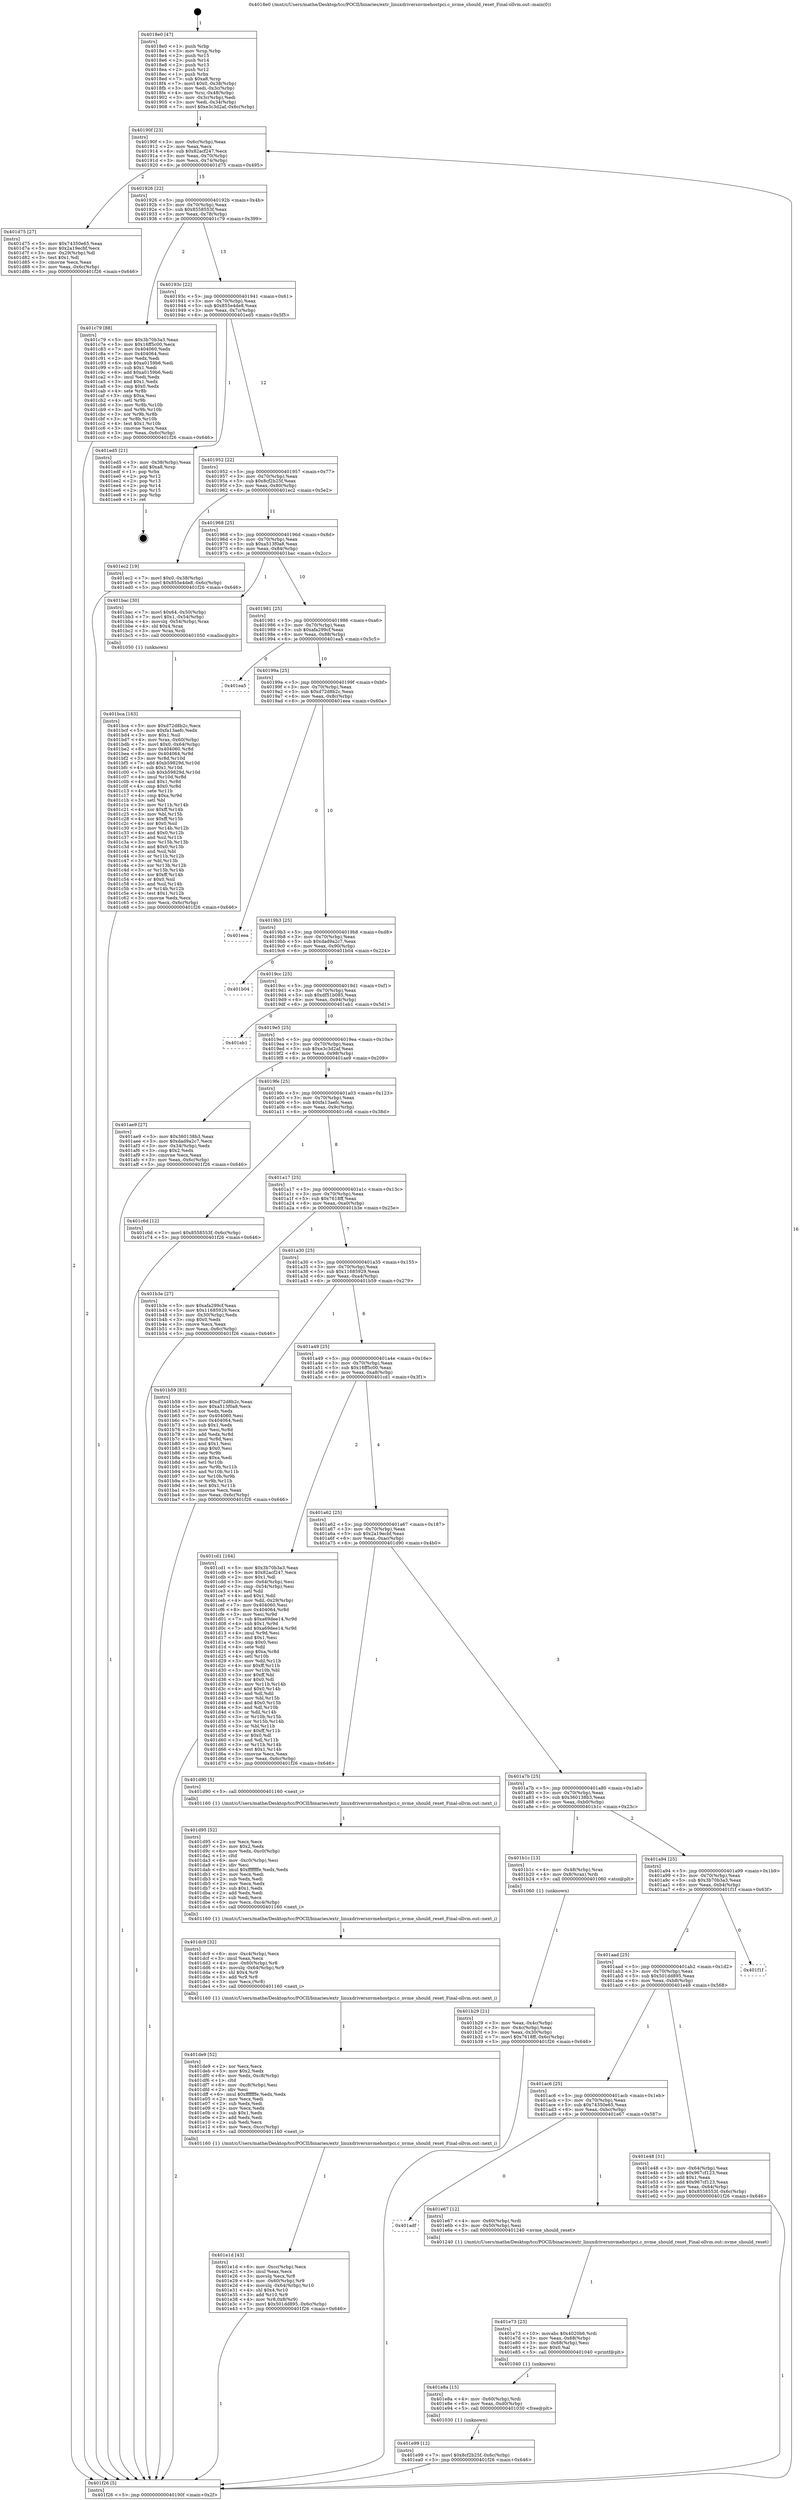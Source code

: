 digraph "0x4018e0" {
  label = "0x4018e0 (/mnt/c/Users/mathe/Desktop/tcc/POCII/binaries/extr_linuxdriversnvmehostpci.c_nvme_should_reset_Final-ollvm.out::main(0))"
  labelloc = "t"
  node[shape=record]

  Entry [label="",width=0.3,height=0.3,shape=circle,fillcolor=black,style=filled]
  "0x40190f" [label="{
     0x40190f [23]\l
     | [instrs]\l
     &nbsp;&nbsp;0x40190f \<+3\>: mov -0x6c(%rbp),%eax\l
     &nbsp;&nbsp;0x401912 \<+2\>: mov %eax,%ecx\l
     &nbsp;&nbsp;0x401914 \<+6\>: sub $0x82acf247,%ecx\l
     &nbsp;&nbsp;0x40191a \<+3\>: mov %eax,-0x70(%rbp)\l
     &nbsp;&nbsp;0x40191d \<+3\>: mov %ecx,-0x74(%rbp)\l
     &nbsp;&nbsp;0x401920 \<+6\>: je 0000000000401d75 \<main+0x495\>\l
  }"]
  "0x401d75" [label="{
     0x401d75 [27]\l
     | [instrs]\l
     &nbsp;&nbsp;0x401d75 \<+5\>: mov $0x74350e65,%eax\l
     &nbsp;&nbsp;0x401d7a \<+5\>: mov $0x2a19ecbf,%ecx\l
     &nbsp;&nbsp;0x401d7f \<+3\>: mov -0x29(%rbp),%dl\l
     &nbsp;&nbsp;0x401d82 \<+3\>: test $0x1,%dl\l
     &nbsp;&nbsp;0x401d85 \<+3\>: cmovne %ecx,%eax\l
     &nbsp;&nbsp;0x401d88 \<+3\>: mov %eax,-0x6c(%rbp)\l
     &nbsp;&nbsp;0x401d8b \<+5\>: jmp 0000000000401f26 \<main+0x646\>\l
  }"]
  "0x401926" [label="{
     0x401926 [22]\l
     | [instrs]\l
     &nbsp;&nbsp;0x401926 \<+5\>: jmp 000000000040192b \<main+0x4b\>\l
     &nbsp;&nbsp;0x40192b \<+3\>: mov -0x70(%rbp),%eax\l
     &nbsp;&nbsp;0x40192e \<+5\>: sub $0x8558553f,%eax\l
     &nbsp;&nbsp;0x401933 \<+3\>: mov %eax,-0x78(%rbp)\l
     &nbsp;&nbsp;0x401936 \<+6\>: je 0000000000401c79 \<main+0x399\>\l
  }"]
  Exit [label="",width=0.3,height=0.3,shape=circle,fillcolor=black,style=filled,peripheries=2]
  "0x401c79" [label="{
     0x401c79 [88]\l
     | [instrs]\l
     &nbsp;&nbsp;0x401c79 \<+5\>: mov $0x3b70b3a3,%eax\l
     &nbsp;&nbsp;0x401c7e \<+5\>: mov $0x16ff5c00,%ecx\l
     &nbsp;&nbsp;0x401c83 \<+7\>: mov 0x404060,%edx\l
     &nbsp;&nbsp;0x401c8a \<+7\>: mov 0x404064,%esi\l
     &nbsp;&nbsp;0x401c91 \<+2\>: mov %edx,%edi\l
     &nbsp;&nbsp;0x401c93 \<+6\>: sub $0xa0159b6,%edi\l
     &nbsp;&nbsp;0x401c99 \<+3\>: sub $0x1,%edi\l
     &nbsp;&nbsp;0x401c9c \<+6\>: add $0xa0159b6,%edi\l
     &nbsp;&nbsp;0x401ca2 \<+3\>: imul %edi,%edx\l
     &nbsp;&nbsp;0x401ca5 \<+3\>: and $0x1,%edx\l
     &nbsp;&nbsp;0x401ca8 \<+3\>: cmp $0x0,%edx\l
     &nbsp;&nbsp;0x401cab \<+4\>: sete %r8b\l
     &nbsp;&nbsp;0x401caf \<+3\>: cmp $0xa,%esi\l
     &nbsp;&nbsp;0x401cb2 \<+4\>: setl %r9b\l
     &nbsp;&nbsp;0x401cb6 \<+3\>: mov %r8b,%r10b\l
     &nbsp;&nbsp;0x401cb9 \<+3\>: and %r9b,%r10b\l
     &nbsp;&nbsp;0x401cbc \<+3\>: xor %r9b,%r8b\l
     &nbsp;&nbsp;0x401cbf \<+3\>: or %r8b,%r10b\l
     &nbsp;&nbsp;0x401cc2 \<+4\>: test $0x1,%r10b\l
     &nbsp;&nbsp;0x401cc6 \<+3\>: cmovne %ecx,%eax\l
     &nbsp;&nbsp;0x401cc9 \<+3\>: mov %eax,-0x6c(%rbp)\l
     &nbsp;&nbsp;0x401ccc \<+5\>: jmp 0000000000401f26 \<main+0x646\>\l
  }"]
  "0x40193c" [label="{
     0x40193c [22]\l
     | [instrs]\l
     &nbsp;&nbsp;0x40193c \<+5\>: jmp 0000000000401941 \<main+0x61\>\l
     &nbsp;&nbsp;0x401941 \<+3\>: mov -0x70(%rbp),%eax\l
     &nbsp;&nbsp;0x401944 \<+5\>: sub $0x855e4de8,%eax\l
     &nbsp;&nbsp;0x401949 \<+3\>: mov %eax,-0x7c(%rbp)\l
     &nbsp;&nbsp;0x40194c \<+6\>: je 0000000000401ed5 \<main+0x5f5\>\l
  }"]
  "0x401e99" [label="{
     0x401e99 [12]\l
     | [instrs]\l
     &nbsp;&nbsp;0x401e99 \<+7\>: movl $0x8cf2b25f,-0x6c(%rbp)\l
     &nbsp;&nbsp;0x401ea0 \<+5\>: jmp 0000000000401f26 \<main+0x646\>\l
  }"]
  "0x401ed5" [label="{
     0x401ed5 [21]\l
     | [instrs]\l
     &nbsp;&nbsp;0x401ed5 \<+3\>: mov -0x38(%rbp),%eax\l
     &nbsp;&nbsp;0x401ed8 \<+7\>: add $0xa8,%rsp\l
     &nbsp;&nbsp;0x401edf \<+1\>: pop %rbx\l
     &nbsp;&nbsp;0x401ee0 \<+2\>: pop %r12\l
     &nbsp;&nbsp;0x401ee2 \<+2\>: pop %r13\l
     &nbsp;&nbsp;0x401ee4 \<+2\>: pop %r14\l
     &nbsp;&nbsp;0x401ee6 \<+2\>: pop %r15\l
     &nbsp;&nbsp;0x401ee8 \<+1\>: pop %rbp\l
     &nbsp;&nbsp;0x401ee9 \<+1\>: ret\l
  }"]
  "0x401952" [label="{
     0x401952 [22]\l
     | [instrs]\l
     &nbsp;&nbsp;0x401952 \<+5\>: jmp 0000000000401957 \<main+0x77\>\l
     &nbsp;&nbsp;0x401957 \<+3\>: mov -0x70(%rbp),%eax\l
     &nbsp;&nbsp;0x40195a \<+5\>: sub $0x8cf2b25f,%eax\l
     &nbsp;&nbsp;0x40195f \<+3\>: mov %eax,-0x80(%rbp)\l
     &nbsp;&nbsp;0x401962 \<+6\>: je 0000000000401ec2 \<main+0x5e2\>\l
  }"]
  "0x401e8a" [label="{
     0x401e8a [15]\l
     | [instrs]\l
     &nbsp;&nbsp;0x401e8a \<+4\>: mov -0x60(%rbp),%rdi\l
     &nbsp;&nbsp;0x401e8e \<+6\>: mov %eax,-0xd0(%rbp)\l
     &nbsp;&nbsp;0x401e94 \<+5\>: call 0000000000401030 \<free@plt\>\l
     | [calls]\l
     &nbsp;&nbsp;0x401030 \{1\} (unknown)\l
  }"]
  "0x401ec2" [label="{
     0x401ec2 [19]\l
     | [instrs]\l
     &nbsp;&nbsp;0x401ec2 \<+7\>: movl $0x0,-0x38(%rbp)\l
     &nbsp;&nbsp;0x401ec9 \<+7\>: movl $0x855e4de8,-0x6c(%rbp)\l
     &nbsp;&nbsp;0x401ed0 \<+5\>: jmp 0000000000401f26 \<main+0x646\>\l
  }"]
  "0x401968" [label="{
     0x401968 [25]\l
     | [instrs]\l
     &nbsp;&nbsp;0x401968 \<+5\>: jmp 000000000040196d \<main+0x8d\>\l
     &nbsp;&nbsp;0x40196d \<+3\>: mov -0x70(%rbp),%eax\l
     &nbsp;&nbsp;0x401970 \<+5\>: sub $0xa513f0a8,%eax\l
     &nbsp;&nbsp;0x401975 \<+6\>: mov %eax,-0x84(%rbp)\l
     &nbsp;&nbsp;0x40197b \<+6\>: je 0000000000401bac \<main+0x2cc\>\l
  }"]
  "0x401e73" [label="{
     0x401e73 [23]\l
     | [instrs]\l
     &nbsp;&nbsp;0x401e73 \<+10\>: movabs $0x4020b6,%rdi\l
     &nbsp;&nbsp;0x401e7d \<+3\>: mov %eax,-0x68(%rbp)\l
     &nbsp;&nbsp;0x401e80 \<+3\>: mov -0x68(%rbp),%esi\l
     &nbsp;&nbsp;0x401e83 \<+2\>: mov $0x0,%al\l
     &nbsp;&nbsp;0x401e85 \<+5\>: call 0000000000401040 \<printf@plt\>\l
     | [calls]\l
     &nbsp;&nbsp;0x401040 \{1\} (unknown)\l
  }"]
  "0x401bac" [label="{
     0x401bac [30]\l
     | [instrs]\l
     &nbsp;&nbsp;0x401bac \<+7\>: movl $0x64,-0x50(%rbp)\l
     &nbsp;&nbsp;0x401bb3 \<+7\>: movl $0x1,-0x54(%rbp)\l
     &nbsp;&nbsp;0x401bba \<+4\>: movslq -0x54(%rbp),%rax\l
     &nbsp;&nbsp;0x401bbe \<+4\>: shl $0x4,%rax\l
     &nbsp;&nbsp;0x401bc2 \<+3\>: mov %rax,%rdi\l
     &nbsp;&nbsp;0x401bc5 \<+5\>: call 0000000000401050 \<malloc@plt\>\l
     | [calls]\l
     &nbsp;&nbsp;0x401050 \{1\} (unknown)\l
  }"]
  "0x401981" [label="{
     0x401981 [25]\l
     | [instrs]\l
     &nbsp;&nbsp;0x401981 \<+5\>: jmp 0000000000401986 \<main+0xa6\>\l
     &nbsp;&nbsp;0x401986 \<+3\>: mov -0x70(%rbp),%eax\l
     &nbsp;&nbsp;0x401989 \<+5\>: sub $0xafa299cf,%eax\l
     &nbsp;&nbsp;0x40198e \<+6\>: mov %eax,-0x88(%rbp)\l
     &nbsp;&nbsp;0x401994 \<+6\>: je 0000000000401ea5 \<main+0x5c5\>\l
  }"]
  "0x401adf" [label="{
     0x401adf\l
  }", style=dashed]
  "0x401ea5" [label="{
     0x401ea5\l
  }", style=dashed]
  "0x40199a" [label="{
     0x40199a [25]\l
     | [instrs]\l
     &nbsp;&nbsp;0x40199a \<+5\>: jmp 000000000040199f \<main+0xbf\>\l
     &nbsp;&nbsp;0x40199f \<+3\>: mov -0x70(%rbp),%eax\l
     &nbsp;&nbsp;0x4019a2 \<+5\>: sub $0xd72d8b2c,%eax\l
     &nbsp;&nbsp;0x4019a7 \<+6\>: mov %eax,-0x8c(%rbp)\l
     &nbsp;&nbsp;0x4019ad \<+6\>: je 0000000000401eea \<main+0x60a\>\l
  }"]
  "0x401e67" [label="{
     0x401e67 [12]\l
     | [instrs]\l
     &nbsp;&nbsp;0x401e67 \<+4\>: mov -0x60(%rbp),%rdi\l
     &nbsp;&nbsp;0x401e6b \<+3\>: mov -0x50(%rbp),%esi\l
     &nbsp;&nbsp;0x401e6e \<+5\>: call 0000000000401240 \<nvme_should_reset\>\l
     | [calls]\l
     &nbsp;&nbsp;0x401240 \{1\} (/mnt/c/Users/mathe/Desktop/tcc/POCII/binaries/extr_linuxdriversnvmehostpci.c_nvme_should_reset_Final-ollvm.out::nvme_should_reset)\l
  }"]
  "0x401eea" [label="{
     0x401eea\l
  }", style=dashed]
  "0x4019b3" [label="{
     0x4019b3 [25]\l
     | [instrs]\l
     &nbsp;&nbsp;0x4019b3 \<+5\>: jmp 00000000004019b8 \<main+0xd8\>\l
     &nbsp;&nbsp;0x4019b8 \<+3\>: mov -0x70(%rbp),%eax\l
     &nbsp;&nbsp;0x4019bb \<+5\>: sub $0xdad9a2c7,%eax\l
     &nbsp;&nbsp;0x4019c0 \<+6\>: mov %eax,-0x90(%rbp)\l
     &nbsp;&nbsp;0x4019c6 \<+6\>: je 0000000000401b04 \<main+0x224\>\l
  }"]
  "0x401ac6" [label="{
     0x401ac6 [25]\l
     | [instrs]\l
     &nbsp;&nbsp;0x401ac6 \<+5\>: jmp 0000000000401acb \<main+0x1eb\>\l
     &nbsp;&nbsp;0x401acb \<+3\>: mov -0x70(%rbp),%eax\l
     &nbsp;&nbsp;0x401ace \<+5\>: sub $0x74350e65,%eax\l
     &nbsp;&nbsp;0x401ad3 \<+6\>: mov %eax,-0xbc(%rbp)\l
     &nbsp;&nbsp;0x401ad9 \<+6\>: je 0000000000401e67 \<main+0x587\>\l
  }"]
  "0x401b04" [label="{
     0x401b04\l
  }", style=dashed]
  "0x4019cc" [label="{
     0x4019cc [25]\l
     | [instrs]\l
     &nbsp;&nbsp;0x4019cc \<+5\>: jmp 00000000004019d1 \<main+0xf1\>\l
     &nbsp;&nbsp;0x4019d1 \<+3\>: mov -0x70(%rbp),%eax\l
     &nbsp;&nbsp;0x4019d4 \<+5\>: sub $0xdf51b085,%eax\l
     &nbsp;&nbsp;0x4019d9 \<+6\>: mov %eax,-0x94(%rbp)\l
     &nbsp;&nbsp;0x4019df \<+6\>: je 0000000000401eb1 \<main+0x5d1\>\l
  }"]
  "0x401e48" [label="{
     0x401e48 [31]\l
     | [instrs]\l
     &nbsp;&nbsp;0x401e48 \<+3\>: mov -0x64(%rbp),%eax\l
     &nbsp;&nbsp;0x401e4b \<+5\>: sub $0x967cf123,%eax\l
     &nbsp;&nbsp;0x401e50 \<+3\>: add $0x1,%eax\l
     &nbsp;&nbsp;0x401e53 \<+5\>: add $0x967cf123,%eax\l
     &nbsp;&nbsp;0x401e58 \<+3\>: mov %eax,-0x64(%rbp)\l
     &nbsp;&nbsp;0x401e5b \<+7\>: movl $0x8558553f,-0x6c(%rbp)\l
     &nbsp;&nbsp;0x401e62 \<+5\>: jmp 0000000000401f26 \<main+0x646\>\l
  }"]
  "0x401eb1" [label="{
     0x401eb1\l
  }", style=dashed]
  "0x4019e5" [label="{
     0x4019e5 [25]\l
     | [instrs]\l
     &nbsp;&nbsp;0x4019e5 \<+5\>: jmp 00000000004019ea \<main+0x10a\>\l
     &nbsp;&nbsp;0x4019ea \<+3\>: mov -0x70(%rbp),%eax\l
     &nbsp;&nbsp;0x4019ed \<+5\>: sub $0xe3c3d2af,%eax\l
     &nbsp;&nbsp;0x4019f2 \<+6\>: mov %eax,-0x98(%rbp)\l
     &nbsp;&nbsp;0x4019f8 \<+6\>: je 0000000000401ae9 \<main+0x209\>\l
  }"]
  "0x401aad" [label="{
     0x401aad [25]\l
     | [instrs]\l
     &nbsp;&nbsp;0x401aad \<+5\>: jmp 0000000000401ab2 \<main+0x1d2\>\l
     &nbsp;&nbsp;0x401ab2 \<+3\>: mov -0x70(%rbp),%eax\l
     &nbsp;&nbsp;0x401ab5 \<+5\>: sub $0x501dd895,%eax\l
     &nbsp;&nbsp;0x401aba \<+6\>: mov %eax,-0xb8(%rbp)\l
     &nbsp;&nbsp;0x401ac0 \<+6\>: je 0000000000401e48 \<main+0x568\>\l
  }"]
  "0x401ae9" [label="{
     0x401ae9 [27]\l
     | [instrs]\l
     &nbsp;&nbsp;0x401ae9 \<+5\>: mov $0x360138b3,%eax\l
     &nbsp;&nbsp;0x401aee \<+5\>: mov $0xdad9a2c7,%ecx\l
     &nbsp;&nbsp;0x401af3 \<+3\>: mov -0x34(%rbp),%edx\l
     &nbsp;&nbsp;0x401af6 \<+3\>: cmp $0x2,%edx\l
     &nbsp;&nbsp;0x401af9 \<+3\>: cmovne %ecx,%eax\l
     &nbsp;&nbsp;0x401afc \<+3\>: mov %eax,-0x6c(%rbp)\l
     &nbsp;&nbsp;0x401aff \<+5\>: jmp 0000000000401f26 \<main+0x646\>\l
  }"]
  "0x4019fe" [label="{
     0x4019fe [25]\l
     | [instrs]\l
     &nbsp;&nbsp;0x4019fe \<+5\>: jmp 0000000000401a03 \<main+0x123\>\l
     &nbsp;&nbsp;0x401a03 \<+3\>: mov -0x70(%rbp),%eax\l
     &nbsp;&nbsp;0x401a06 \<+5\>: sub $0xfa13aefc,%eax\l
     &nbsp;&nbsp;0x401a0b \<+6\>: mov %eax,-0x9c(%rbp)\l
     &nbsp;&nbsp;0x401a11 \<+6\>: je 0000000000401c6d \<main+0x38d\>\l
  }"]
  "0x401f26" [label="{
     0x401f26 [5]\l
     | [instrs]\l
     &nbsp;&nbsp;0x401f26 \<+5\>: jmp 000000000040190f \<main+0x2f\>\l
  }"]
  "0x4018e0" [label="{
     0x4018e0 [47]\l
     | [instrs]\l
     &nbsp;&nbsp;0x4018e0 \<+1\>: push %rbp\l
     &nbsp;&nbsp;0x4018e1 \<+3\>: mov %rsp,%rbp\l
     &nbsp;&nbsp;0x4018e4 \<+2\>: push %r15\l
     &nbsp;&nbsp;0x4018e6 \<+2\>: push %r14\l
     &nbsp;&nbsp;0x4018e8 \<+2\>: push %r13\l
     &nbsp;&nbsp;0x4018ea \<+2\>: push %r12\l
     &nbsp;&nbsp;0x4018ec \<+1\>: push %rbx\l
     &nbsp;&nbsp;0x4018ed \<+7\>: sub $0xa8,%rsp\l
     &nbsp;&nbsp;0x4018f4 \<+7\>: movl $0x0,-0x38(%rbp)\l
     &nbsp;&nbsp;0x4018fb \<+3\>: mov %edi,-0x3c(%rbp)\l
     &nbsp;&nbsp;0x4018fe \<+4\>: mov %rsi,-0x48(%rbp)\l
     &nbsp;&nbsp;0x401902 \<+3\>: mov -0x3c(%rbp),%edi\l
     &nbsp;&nbsp;0x401905 \<+3\>: mov %edi,-0x34(%rbp)\l
     &nbsp;&nbsp;0x401908 \<+7\>: movl $0xe3c3d2af,-0x6c(%rbp)\l
  }"]
  "0x401f1f" [label="{
     0x401f1f\l
  }", style=dashed]
  "0x401c6d" [label="{
     0x401c6d [12]\l
     | [instrs]\l
     &nbsp;&nbsp;0x401c6d \<+7\>: movl $0x8558553f,-0x6c(%rbp)\l
     &nbsp;&nbsp;0x401c74 \<+5\>: jmp 0000000000401f26 \<main+0x646\>\l
  }"]
  "0x401a17" [label="{
     0x401a17 [25]\l
     | [instrs]\l
     &nbsp;&nbsp;0x401a17 \<+5\>: jmp 0000000000401a1c \<main+0x13c\>\l
     &nbsp;&nbsp;0x401a1c \<+3\>: mov -0x70(%rbp),%eax\l
     &nbsp;&nbsp;0x401a1f \<+5\>: sub $0x7618ff,%eax\l
     &nbsp;&nbsp;0x401a24 \<+6\>: mov %eax,-0xa0(%rbp)\l
     &nbsp;&nbsp;0x401a2a \<+6\>: je 0000000000401b3e \<main+0x25e\>\l
  }"]
  "0x401e1d" [label="{
     0x401e1d [43]\l
     | [instrs]\l
     &nbsp;&nbsp;0x401e1d \<+6\>: mov -0xcc(%rbp),%ecx\l
     &nbsp;&nbsp;0x401e23 \<+3\>: imul %eax,%ecx\l
     &nbsp;&nbsp;0x401e26 \<+3\>: movslq %ecx,%r8\l
     &nbsp;&nbsp;0x401e29 \<+4\>: mov -0x60(%rbp),%r9\l
     &nbsp;&nbsp;0x401e2d \<+4\>: movslq -0x64(%rbp),%r10\l
     &nbsp;&nbsp;0x401e31 \<+4\>: shl $0x4,%r10\l
     &nbsp;&nbsp;0x401e35 \<+3\>: add %r10,%r9\l
     &nbsp;&nbsp;0x401e38 \<+4\>: mov %r8,0x8(%r9)\l
     &nbsp;&nbsp;0x401e3c \<+7\>: movl $0x501dd895,-0x6c(%rbp)\l
     &nbsp;&nbsp;0x401e43 \<+5\>: jmp 0000000000401f26 \<main+0x646\>\l
  }"]
  "0x401b3e" [label="{
     0x401b3e [27]\l
     | [instrs]\l
     &nbsp;&nbsp;0x401b3e \<+5\>: mov $0xafa299cf,%eax\l
     &nbsp;&nbsp;0x401b43 \<+5\>: mov $0x11685929,%ecx\l
     &nbsp;&nbsp;0x401b48 \<+3\>: mov -0x30(%rbp),%edx\l
     &nbsp;&nbsp;0x401b4b \<+3\>: cmp $0x0,%edx\l
     &nbsp;&nbsp;0x401b4e \<+3\>: cmove %ecx,%eax\l
     &nbsp;&nbsp;0x401b51 \<+3\>: mov %eax,-0x6c(%rbp)\l
     &nbsp;&nbsp;0x401b54 \<+5\>: jmp 0000000000401f26 \<main+0x646\>\l
  }"]
  "0x401a30" [label="{
     0x401a30 [25]\l
     | [instrs]\l
     &nbsp;&nbsp;0x401a30 \<+5\>: jmp 0000000000401a35 \<main+0x155\>\l
     &nbsp;&nbsp;0x401a35 \<+3\>: mov -0x70(%rbp),%eax\l
     &nbsp;&nbsp;0x401a38 \<+5\>: sub $0x11685929,%eax\l
     &nbsp;&nbsp;0x401a3d \<+6\>: mov %eax,-0xa4(%rbp)\l
     &nbsp;&nbsp;0x401a43 \<+6\>: je 0000000000401b59 \<main+0x279\>\l
  }"]
  "0x401de9" [label="{
     0x401de9 [52]\l
     | [instrs]\l
     &nbsp;&nbsp;0x401de9 \<+2\>: xor %ecx,%ecx\l
     &nbsp;&nbsp;0x401deb \<+5\>: mov $0x2,%edx\l
     &nbsp;&nbsp;0x401df0 \<+6\>: mov %edx,-0xc8(%rbp)\l
     &nbsp;&nbsp;0x401df6 \<+1\>: cltd\l
     &nbsp;&nbsp;0x401df7 \<+6\>: mov -0xc8(%rbp),%esi\l
     &nbsp;&nbsp;0x401dfd \<+2\>: idiv %esi\l
     &nbsp;&nbsp;0x401dff \<+6\>: imul $0xfffffffe,%edx,%edx\l
     &nbsp;&nbsp;0x401e05 \<+2\>: mov %ecx,%edi\l
     &nbsp;&nbsp;0x401e07 \<+2\>: sub %edx,%edi\l
     &nbsp;&nbsp;0x401e09 \<+2\>: mov %ecx,%edx\l
     &nbsp;&nbsp;0x401e0b \<+3\>: sub $0x1,%edx\l
     &nbsp;&nbsp;0x401e0e \<+2\>: add %edx,%edi\l
     &nbsp;&nbsp;0x401e10 \<+2\>: sub %edi,%ecx\l
     &nbsp;&nbsp;0x401e12 \<+6\>: mov %ecx,-0xcc(%rbp)\l
     &nbsp;&nbsp;0x401e18 \<+5\>: call 0000000000401160 \<next_i\>\l
     | [calls]\l
     &nbsp;&nbsp;0x401160 \{1\} (/mnt/c/Users/mathe/Desktop/tcc/POCII/binaries/extr_linuxdriversnvmehostpci.c_nvme_should_reset_Final-ollvm.out::next_i)\l
  }"]
  "0x401b59" [label="{
     0x401b59 [83]\l
     | [instrs]\l
     &nbsp;&nbsp;0x401b59 \<+5\>: mov $0xd72d8b2c,%eax\l
     &nbsp;&nbsp;0x401b5e \<+5\>: mov $0xa513f0a8,%ecx\l
     &nbsp;&nbsp;0x401b63 \<+2\>: xor %edx,%edx\l
     &nbsp;&nbsp;0x401b65 \<+7\>: mov 0x404060,%esi\l
     &nbsp;&nbsp;0x401b6c \<+7\>: mov 0x404064,%edi\l
     &nbsp;&nbsp;0x401b73 \<+3\>: sub $0x1,%edx\l
     &nbsp;&nbsp;0x401b76 \<+3\>: mov %esi,%r8d\l
     &nbsp;&nbsp;0x401b79 \<+3\>: add %edx,%r8d\l
     &nbsp;&nbsp;0x401b7c \<+4\>: imul %r8d,%esi\l
     &nbsp;&nbsp;0x401b80 \<+3\>: and $0x1,%esi\l
     &nbsp;&nbsp;0x401b83 \<+3\>: cmp $0x0,%esi\l
     &nbsp;&nbsp;0x401b86 \<+4\>: sete %r9b\l
     &nbsp;&nbsp;0x401b8a \<+3\>: cmp $0xa,%edi\l
     &nbsp;&nbsp;0x401b8d \<+4\>: setl %r10b\l
     &nbsp;&nbsp;0x401b91 \<+3\>: mov %r9b,%r11b\l
     &nbsp;&nbsp;0x401b94 \<+3\>: and %r10b,%r11b\l
     &nbsp;&nbsp;0x401b97 \<+3\>: xor %r10b,%r9b\l
     &nbsp;&nbsp;0x401b9a \<+3\>: or %r9b,%r11b\l
     &nbsp;&nbsp;0x401b9d \<+4\>: test $0x1,%r11b\l
     &nbsp;&nbsp;0x401ba1 \<+3\>: cmovne %ecx,%eax\l
     &nbsp;&nbsp;0x401ba4 \<+3\>: mov %eax,-0x6c(%rbp)\l
     &nbsp;&nbsp;0x401ba7 \<+5\>: jmp 0000000000401f26 \<main+0x646\>\l
  }"]
  "0x401a49" [label="{
     0x401a49 [25]\l
     | [instrs]\l
     &nbsp;&nbsp;0x401a49 \<+5\>: jmp 0000000000401a4e \<main+0x16e\>\l
     &nbsp;&nbsp;0x401a4e \<+3\>: mov -0x70(%rbp),%eax\l
     &nbsp;&nbsp;0x401a51 \<+5\>: sub $0x16ff5c00,%eax\l
     &nbsp;&nbsp;0x401a56 \<+6\>: mov %eax,-0xa8(%rbp)\l
     &nbsp;&nbsp;0x401a5c \<+6\>: je 0000000000401cd1 \<main+0x3f1\>\l
  }"]
  "0x401dc9" [label="{
     0x401dc9 [32]\l
     | [instrs]\l
     &nbsp;&nbsp;0x401dc9 \<+6\>: mov -0xc4(%rbp),%ecx\l
     &nbsp;&nbsp;0x401dcf \<+3\>: imul %eax,%ecx\l
     &nbsp;&nbsp;0x401dd2 \<+4\>: mov -0x60(%rbp),%r8\l
     &nbsp;&nbsp;0x401dd6 \<+4\>: movslq -0x64(%rbp),%r9\l
     &nbsp;&nbsp;0x401dda \<+4\>: shl $0x4,%r9\l
     &nbsp;&nbsp;0x401dde \<+3\>: add %r9,%r8\l
     &nbsp;&nbsp;0x401de1 \<+3\>: mov %ecx,(%r8)\l
     &nbsp;&nbsp;0x401de4 \<+5\>: call 0000000000401160 \<next_i\>\l
     | [calls]\l
     &nbsp;&nbsp;0x401160 \{1\} (/mnt/c/Users/mathe/Desktop/tcc/POCII/binaries/extr_linuxdriversnvmehostpci.c_nvme_should_reset_Final-ollvm.out::next_i)\l
  }"]
  "0x401cd1" [label="{
     0x401cd1 [164]\l
     | [instrs]\l
     &nbsp;&nbsp;0x401cd1 \<+5\>: mov $0x3b70b3a3,%eax\l
     &nbsp;&nbsp;0x401cd6 \<+5\>: mov $0x82acf247,%ecx\l
     &nbsp;&nbsp;0x401cdb \<+2\>: mov $0x1,%dl\l
     &nbsp;&nbsp;0x401cdd \<+3\>: mov -0x64(%rbp),%esi\l
     &nbsp;&nbsp;0x401ce0 \<+3\>: cmp -0x54(%rbp),%esi\l
     &nbsp;&nbsp;0x401ce3 \<+4\>: setl %dil\l
     &nbsp;&nbsp;0x401ce7 \<+4\>: and $0x1,%dil\l
     &nbsp;&nbsp;0x401ceb \<+4\>: mov %dil,-0x29(%rbp)\l
     &nbsp;&nbsp;0x401cef \<+7\>: mov 0x404060,%esi\l
     &nbsp;&nbsp;0x401cf6 \<+8\>: mov 0x404064,%r8d\l
     &nbsp;&nbsp;0x401cfe \<+3\>: mov %esi,%r9d\l
     &nbsp;&nbsp;0x401d01 \<+7\>: sub $0xa69dee14,%r9d\l
     &nbsp;&nbsp;0x401d08 \<+4\>: sub $0x1,%r9d\l
     &nbsp;&nbsp;0x401d0c \<+7\>: add $0xa69dee14,%r9d\l
     &nbsp;&nbsp;0x401d13 \<+4\>: imul %r9d,%esi\l
     &nbsp;&nbsp;0x401d17 \<+3\>: and $0x1,%esi\l
     &nbsp;&nbsp;0x401d1a \<+3\>: cmp $0x0,%esi\l
     &nbsp;&nbsp;0x401d1d \<+4\>: sete %dil\l
     &nbsp;&nbsp;0x401d21 \<+4\>: cmp $0xa,%r8d\l
     &nbsp;&nbsp;0x401d25 \<+4\>: setl %r10b\l
     &nbsp;&nbsp;0x401d29 \<+3\>: mov %dil,%r11b\l
     &nbsp;&nbsp;0x401d2c \<+4\>: xor $0xff,%r11b\l
     &nbsp;&nbsp;0x401d30 \<+3\>: mov %r10b,%bl\l
     &nbsp;&nbsp;0x401d33 \<+3\>: xor $0xff,%bl\l
     &nbsp;&nbsp;0x401d36 \<+3\>: xor $0x0,%dl\l
     &nbsp;&nbsp;0x401d39 \<+3\>: mov %r11b,%r14b\l
     &nbsp;&nbsp;0x401d3c \<+4\>: and $0x0,%r14b\l
     &nbsp;&nbsp;0x401d40 \<+3\>: and %dl,%dil\l
     &nbsp;&nbsp;0x401d43 \<+3\>: mov %bl,%r15b\l
     &nbsp;&nbsp;0x401d46 \<+4\>: and $0x0,%r15b\l
     &nbsp;&nbsp;0x401d4a \<+3\>: and %dl,%r10b\l
     &nbsp;&nbsp;0x401d4d \<+3\>: or %dil,%r14b\l
     &nbsp;&nbsp;0x401d50 \<+3\>: or %r10b,%r15b\l
     &nbsp;&nbsp;0x401d53 \<+3\>: xor %r15b,%r14b\l
     &nbsp;&nbsp;0x401d56 \<+3\>: or %bl,%r11b\l
     &nbsp;&nbsp;0x401d59 \<+4\>: xor $0xff,%r11b\l
     &nbsp;&nbsp;0x401d5d \<+3\>: or $0x0,%dl\l
     &nbsp;&nbsp;0x401d60 \<+3\>: and %dl,%r11b\l
     &nbsp;&nbsp;0x401d63 \<+3\>: or %r11b,%r14b\l
     &nbsp;&nbsp;0x401d66 \<+4\>: test $0x1,%r14b\l
     &nbsp;&nbsp;0x401d6a \<+3\>: cmovne %ecx,%eax\l
     &nbsp;&nbsp;0x401d6d \<+3\>: mov %eax,-0x6c(%rbp)\l
     &nbsp;&nbsp;0x401d70 \<+5\>: jmp 0000000000401f26 \<main+0x646\>\l
  }"]
  "0x401a62" [label="{
     0x401a62 [25]\l
     | [instrs]\l
     &nbsp;&nbsp;0x401a62 \<+5\>: jmp 0000000000401a67 \<main+0x187\>\l
     &nbsp;&nbsp;0x401a67 \<+3\>: mov -0x70(%rbp),%eax\l
     &nbsp;&nbsp;0x401a6a \<+5\>: sub $0x2a19ecbf,%eax\l
     &nbsp;&nbsp;0x401a6f \<+6\>: mov %eax,-0xac(%rbp)\l
     &nbsp;&nbsp;0x401a75 \<+6\>: je 0000000000401d90 \<main+0x4b0\>\l
  }"]
  "0x401d95" [label="{
     0x401d95 [52]\l
     | [instrs]\l
     &nbsp;&nbsp;0x401d95 \<+2\>: xor %ecx,%ecx\l
     &nbsp;&nbsp;0x401d97 \<+5\>: mov $0x2,%edx\l
     &nbsp;&nbsp;0x401d9c \<+6\>: mov %edx,-0xc0(%rbp)\l
     &nbsp;&nbsp;0x401da2 \<+1\>: cltd\l
     &nbsp;&nbsp;0x401da3 \<+6\>: mov -0xc0(%rbp),%esi\l
     &nbsp;&nbsp;0x401da9 \<+2\>: idiv %esi\l
     &nbsp;&nbsp;0x401dab \<+6\>: imul $0xfffffffe,%edx,%edx\l
     &nbsp;&nbsp;0x401db1 \<+2\>: mov %ecx,%edi\l
     &nbsp;&nbsp;0x401db3 \<+2\>: sub %edx,%edi\l
     &nbsp;&nbsp;0x401db5 \<+2\>: mov %ecx,%edx\l
     &nbsp;&nbsp;0x401db7 \<+3\>: sub $0x1,%edx\l
     &nbsp;&nbsp;0x401dba \<+2\>: add %edx,%edi\l
     &nbsp;&nbsp;0x401dbc \<+2\>: sub %edi,%ecx\l
     &nbsp;&nbsp;0x401dbe \<+6\>: mov %ecx,-0xc4(%rbp)\l
     &nbsp;&nbsp;0x401dc4 \<+5\>: call 0000000000401160 \<next_i\>\l
     | [calls]\l
     &nbsp;&nbsp;0x401160 \{1\} (/mnt/c/Users/mathe/Desktop/tcc/POCII/binaries/extr_linuxdriversnvmehostpci.c_nvme_should_reset_Final-ollvm.out::next_i)\l
  }"]
  "0x401d90" [label="{
     0x401d90 [5]\l
     | [instrs]\l
     &nbsp;&nbsp;0x401d90 \<+5\>: call 0000000000401160 \<next_i\>\l
     | [calls]\l
     &nbsp;&nbsp;0x401160 \{1\} (/mnt/c/Users/mathe/Desktop/tcc/POCII/binaries/extr_linuxdriversnvmehostpci.c_nvme_should_reset_Final-ollvm.out::next_i)\l
  }"]
  "0x401a7b" [label="{
     0x401a7b [25]\l
     | [instrs]\l
     &nbsp;&nbsp;0x401a7b \<+5\>: jmp 0000000000401a80 \<main+0x1a0\>\l
     &nbsp;&nbsp;0x401a80 \<+3\>: mov -0x70(%rbp),%eax\l
     &nbsp;&nbsp;0x401a83 \<+5\>: sub $0x360138b3,%eax\l
     &nbsp;&nbsp;0x401a88 \<+6\>: mov %eax,-0xb0(%rbp)\l
     &nbsp;&nbsp;0x401a8e \<+6\>: je 0000000000401b1c \<main+0x23c\>\l
  }"]
  "0x401bca" [label="{
     0x401bca [163]\l
     | [instrs]\l
     &nbsp;&nbsp;0x401bca \<+5\>: mov $0xd72d8b2c,%ecx\l
     &nbsp;&nbsp;0x401bcf \<+5\>: mov $0xfa13aefc,%edx\l
     &nbsp;&nbsp;0x401bd4 \<+3\>: mov $0x1,%sil\l
     &nbsp;&nbsp;0x401bd7 \<+4\>: mov %rax,-0x60(%rbp)\l
     &nbsp;&nbsp;0x401bdb \<+7\>: movl $0x0,-0x64(%rbp)\l
     &nbsp;&nbsp;0x401be2 \<+8\>: mov 0x404060,%r8d\l
     &nbsp;&nbsp;0x401bea \<+8\>: mov 0x404064,%r9d\l
     &nbsp;&nbsp;0x401bf2 \<+3\>: mov %r8d,%r10d\l
     &nbsp;&nbsp;0x401bf5 \<+7\>: add $0xb59829d,%r10d\l
     &nbsp;&nbsp;0x401bfc \<+4\>: sub $0x1,%r10d\l
     &nbsp;&nbsp;0x401c00 \<+7\>: sub $0xb59829d,%r10d\l
     &nbsp;&nbsp;0x401c07 \<+4\>: imul %r10d,%r8d\l
     &nbsp;&nbsp;0x401c0b \<+4\>: and $0x1,%r8d\l
     &nbsp;&nbsp;0x401c0f \<+4\>: cmp $0x0,%r8d\l
     &nbsp;&nbsp;0x401c13 \<+4\>: sete %r11b\l
     &nbsp;&nbsp;0x401c17 \<+4\>: cmp $0xa,%r9d\l
     &nbsp;&nbsp;0x401c1b \<+3\>: setl %bl\l
     &nbsp;&nbsp;0x401c1e \<+3\>: mov %r11b,%r14b\l
     &nbsp;&nbsp;0x401c21 \<+4\>: xor $0xff,%r14b\l
     &nbsp;&nbsp;0x401c25 \<+3\>: mov %bl,%r15b\l
     &nbsp;&nbsp;0x401c28 \<+4\>: xor $0xff,%r15b\l
     &nbsp;&nbsp;0x401c2c \<+4\>: xor $0x0,%sil\l
     &nbsp;&nbsp;0x401c30 \<+3\>: mov %r14b,%r12b\l
     &nbsp;&nbsp;0x401c33 \<+4\>: and $0x0,%r12b\l
     &nbsp;&nbsp;0x401c37 \<+3\>: and %sil,%r11b\l
     &nbsp;&nbsp;0x401c3a \<+3\>: mov %r15b,%r13b\l
     &nbsp;&nbsp;0x401c3d \<+4\>: and $0x0,%r13b\l
     &nbsp;&nbsp;0x401c41 \<+3\>: and %sil,%bl\l
     &nbsp;&nbsp;0x401c44 \<+3\>: or %r11b,%r12b\l
     &nbsp;&nbsp;0x401c47 \<+3\>: or %bl,%r13b\l
     &nbsp;&nbsp;0x401c4a \<+3\>: xor %r13b,%r12b\l
     &nbsp;&nbsp;0x401c4d \<+3\>: or %r15b,%r14b\l
     &nbsp;&nbsp;0x401c50 \<+4\>: xor $0xff,%r14b\l
     &nbsp;&nbsp;0x401c54 \<+4\>: or $0x0,%sil\l
     &nbsp;&nbsp;0x401c58 \<+3\>: and %sil,%r14b\l
     &nbsp;&nbsp;0x401c5b \<+3\>: or %r14b,%r12b\l
     &nbsp;&nbsp;0x401c5e \<+4\>: test $0x1,%r12b\l
     &nbsp;&nbsp;0x401c62 \<+3\>: cmovne %edx,%ecx\l
     &nbsp;&nbsp;0x401c65 \<+3\>: mov %ecx,-0x6c(%rbp)\l
     &nbsp;&nbsp;0x401c68 \<+5\>: jmp 0000000000401f26 \<main+0x646\>\l
  }"]
  "0x401b1c" [label="{
     0x401b1c [13]\l
     | [instrs]\l
     &nbsp;&nbsp;0x401b1c \<+4\>: mov -0x48(%rbp),%rax\l
     &nbsp;&nbsp;0x401b20 \<+4\>: mov 0x8(%rax),%rdi\l
     &nbsp;&nbsp;0x401b24 \<+5\>: call 0000000000401060 \<atoi@plt\>\l
     | [calls]\l
     &nbsp;&nbsp;0x401060 \{1\} (unknown)\l
  }"]
  "0x401a94" [label="{
     0x401a94 [25]\l
     | [instrs]\l
     &nbsp;&nbsp;0x401a94 \<+5\>: jmp 0000000000401a99 \<main+0x1b9\>\l
     &nbsp;&nbsp;0x401a99 \<+3\>: mov -0x70(%rbp),%eax\l
     &nbsp;&nbsp;0x401a9c \<+5\>: sub $0x3b70b3a3,%eax\l
     &nbsp;&nbsp;0x401aa1 \<+6\>: mov %eax,-0xb4(%rbp)\l
     &nbsp;&nbsp;0x401aa7 \<+6\>: je 0000000000401f1f \<main+0x63f\>\l
  }"]
  "0x401b29" [label="{
     0x401b29 [21]\l
     | [instrs]\l
     &nbsp;&nbsp;0x401b29 \<+3\>: mov %eax,-0x4c(%rbp)\l
     &nbsp;&nbsp;0x401b2c \<+3\>: mov -0x4c(%rbp),%eax\l
     &nbsp;&nbsp;0x401b2f \<+3\>: mov %eax,-0x30(%rbp)\l
     &nbsp;&nbsp;0x401b32 \<+7\>: movl $0x7618ff,-0x6c(%rbp)\l
     &nbsp;&nbsp;0x401b39 \<+5\>: jmp 0000000000401f26 \<main+0x646\>\l
  }"]
  Entry -> "0x4018e0" [label=" 1"]
  "0x40190f" -> "0x401d75" [label=" 2"]
  "0x40190f" -> "0x401926" [label=" 15"]
  "0x401ed5" -> Exit [label=" 1"]
  "0x401926" -> "0x401c79" [label=" 2"]
  "0x401926" -> "0x40193c" [label=" 13"]
  "0x401ec2" -> "0x401f26" [label=" 1"]
  "0x40193c" -> "0x401ed5" [label=" 1"]
  "0x40193c" -> "0x401952" [label=" 12"]
  "0x401e99" -> "0x401f26" [label=" 1"]
  "0x401952" -> "0x401ec2" [label=" 1"]
  "0x401952" -> "0x401968" [label=" 11"]
  "0x401e8a" -> "0x401e99" [label=" 1"]
  "0x401968" -> "0x401bac" [label=" 1"]
  "0x401968" -> "0x401981" [label=" 10"]
  "0x401e73" -> "0x401e8a" [label=" 1"]
  "0x401981" -> "0x401ea5" [label=" 0"]
  "0x401981" -> "0x40199a" [label=" 10"]
  "0x401e67" -> "0x401e73" [label=" 1"]
  "0x40199a" -> "0x401eea" [label=" 0"]
  "0x40199a" -> "0x4019b3" [label=" 10"]
  "0x401ac6" -> "0x401adf" [label=" 0"]
  "0x4019b3" -> "0x401b04" [label=" 0"]
  "0x4019b3" -> "0x4019cc" [label=" 10"]
  "0x401ac6" -> "0x401e67" [label=" 1"]
  "0x4019cc" -> "0x401eb1" [label=" 0"]
  "0x4019cc" -> "0x4019e5" [label=" 10"]
  "0x401e48" -> "0x401f26" [label=" 1"]
  "0x4019e5" -> "0x401ae9" [label=" 1"]
  "0x4019e5" -> "0x4019fe" [label=" 9"]
  "0x401ae9" -> "0x401f26" [label=" 1"]
  "0x4018e0" -> "0x40190f" [label=" 1"]
  "0x401f26" -> "0x40190f" [label=" 16"]
  "0x401aad" -> "0x401e48" [label=" 1"]
  "0x4019fe" -> "0x401c6d" [label=" 1"]
  "0x4019fe" -> "0x401a17" [label=" 8"]
  "0x401aad" -> "0x401ac6" [label=" 1"]
  "0x401a17" -> "0x401b3e" [label=" 1"]
  "0x401a17" -> "0x401a30" [label=" 7"]
  "0x401a94" -> "0x401f1f" [label=" 0"]
  "0x401a30" -> "0x401b59" [label=" 1"]
  "0x401a30" -> "0x401a49" [label=" 6"]
  "0x401a94" -> "0x401aad" [label=" 2"]
  "0x401a49" -> "0x401cd1" [label=" 2"]
  "0x401a49" -> "0x401a62" [label=" 4"]
  "0x401e1d" -> "0x401f26" [label=" 1"]
  "0x401a62" -> "0x401d90" [label=" 1"]
  "0x401a62" -> "0x401a7b" [label=" 3"]
  "0x401de9" -> "0x401e1d" [label=" 1"]
  "0x401a7b" -> "0x401b1c" [label=" 1"]
  "0x401a7b" -> "0x401a94" [label=" 2"]
  "0x401b1c" -> "0x401b29" [label=" 1"]
  "0x401b29" -> "0x401f26" [label=" 1"]
  "0x401b3e" -> "0x401f26" [label=" 1"]
  "0x401b59" -> "0x401f26" [label=" 1"]
  "0x401bac" -> "0x401bca" [label=" 1"]
  "0x401bca" -> "0x401f26" [label=" 1"]
  "0x401c6d" -> "0x401f26" [label=" 1"]
  "0x401c79" -> "0x401f26" [label=" 2"]
  "0x401cd1" -> "0x401f26" [label=" 2"]
  "0x401d75" -> "0x401f26" [label=" 2"]
  "0x401d90" -> "0x401d95" [label=" 1"]
  "0x401d95" -> "0x401dc9" [label=" 1"]
  "0x401dc9" -> "0x401de9" [label=" 1"]
}
